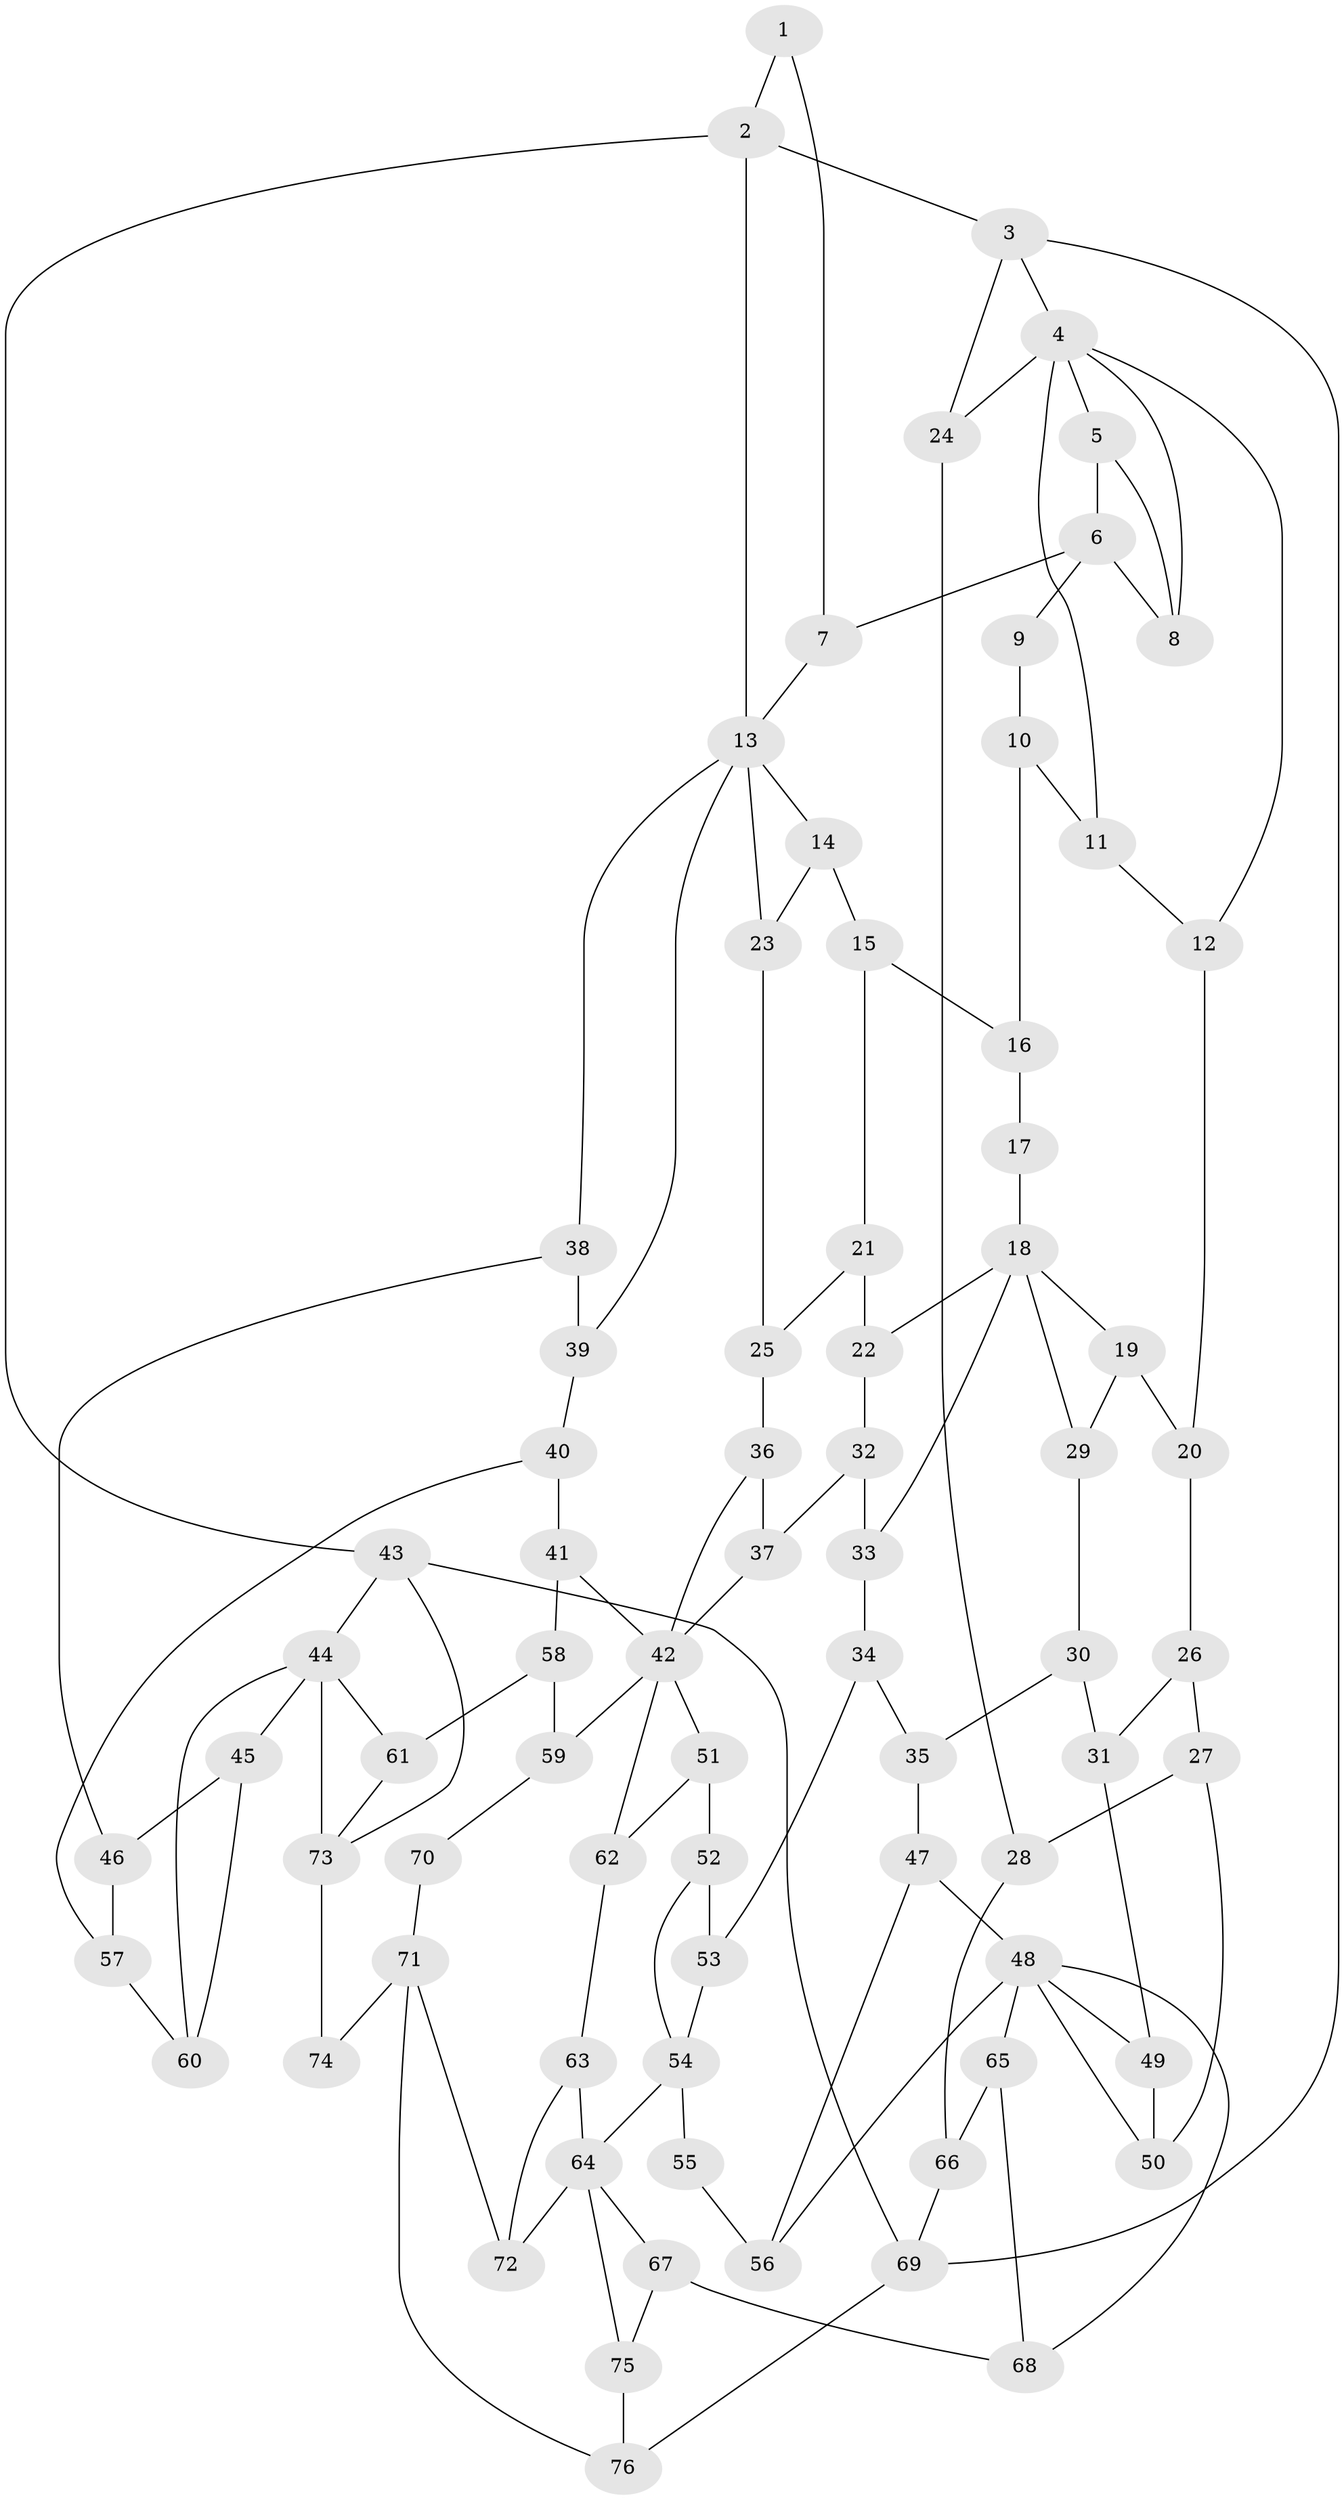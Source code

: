 // original degree distribution, {3: 0.018518518518518517, 5: 0.48148148148148145, 6: 0.24074074074074073, 4: 0.25925925925925924}
// Generated by graph-tools (version 1.1) at 2025/54/03/04/25 22:54:26]
// undirected, 76 vertices, 124 edges
graph export_dot {
  node [color=gray90,style=filled];
  1;
  2;
  3;
  4;
  5;
  6;
  7;
  8;
  9;
  10;
  11;
  12;
  13;
  14;
  15;
  16;
  17;
  18;
  19;
  20;
  21;
  22;
  23;
  24;
  25;
  26;
  27;
  28;
  29;
  30;
  31;
  32;
  33;
  34;
  35;
  36;
  37;
  38;
  39;
  40;
  41;
  42;
  43;
  44;
  45;
  46;
  47;
  48;
  49;
  50;
  51;
  52;
  53;
  54;
  55;
  56;
  57;
  58;
  59;
  60;
  61;
  62;
  63;
  64;
  65;
  66;
  67;
  68;
  69;
  70;
  71;
  72;
  73;
  74;
  75;
  76;
  1 -- 2 [weight=1.0];
  1 -- 7 [weight=1.0];
  2 -- 3 [weight=1.0];
  2 -- 13 [weight=1.0];
  2 -- 43 [weight=1.0];
  3 -- 4 [weight=1.0];
  3 -- 24 [weight=1.0];
  3 -- 69 [weight=1.0];
  4 -- 5 [weight=1.0];
  4 -- 8 [weight=1.0];
  4 -- 11 [weight=1.0];
  4 -- 12 [weight=1.0];
  4 -- 24 [weight=1.0];
  5 -- 6 [weight=1.0];
  5 -- 8 [weight=1.0];
  6 -- 7 [weight=1.0];
  6 -- 8 [weight=1.0];
  6 -- 9 [weight=2.0];
  7 -- 13 [weight=1.0];
  9 -- 10 [weight=1.0];
  10 -- 11 [weight=1.0];
  10 -- 16 [weight=1.0];
  11 -- 12 [weight=1.0];
  12 -- 20 [weight=1.0];
  13 -- 14 [weight=1.0];
  13 -- 23 [weight=1.0];
  13 -- 38 [weight=1.0];
  13 -- 39 [weight=1.0];
  14 -- 15 [weight=1.0];
  14 -- 23 [weight=1.0];
  15 -- 16 [weight=1.0];
  15 -- 21 [weight=1.0];
  16 -- 17 [weight=1.0];
  17 -- 18 [weight=2.0];
  18 -- 19 [weight=1.0];
  18 -- 22 [weight=1.0];
  18 -- 29 [weight=1.0];
  18 -- 33 [weight=1.0];
  19 -- 20 [weight=1.0];
  19 -- 29 [weight=1.0];
  20 -- 26 [weight=1.0];
  21 -- 22 [weight=1.0];
  21 -- 25 [weight=1.0];
  22 -- 32 [weight=1.0];
  23 -- 25 [weight=1.0];
  24 -- 28 [weight=1.0];
  25 -- 36 [weight=1.0];
  26 -- 27 [weight=1.0];
  26 -- 31 [weight=1.0];
  27 -- 28 [weight=1.0];
  27 -- 50 [weight=1.0];
  28 -- 66 [weight=1.0];
  29 -- 30 [weight=1.0];
  30 -- 31 [weight=1.0];
  30 -- 35 [weight=1.0];
  31 -- 49 [weight=1.0];
  32 -- 33 [weight=1.0];
  32 -- 37 [weight=1.0];
  33 -- 34 [weight=1.0];
  34 -- 35 [weight=1.0];
  34 -- 53 [weight=1.0];
  35 -- 47 [weight=1.0];
  36 -- 37 [weight=1.0];
  36 -- 42 [weight=1.0];
  37 -- 42 [weight=1.0];
  38 -- 39 [weight=1.0];
  38 -- 46 [weight=1.0];
  39 -- 40 [weight=1.0];
  40 -- 41 [weight=1.0];
  40 -- 57 [weight=1.0];
  41 -- 42 [weight=1.0];
  41 -- 58 [weight=1.0];
  42 -- 51 [weight=1.0];
  42 -- 59 [weight=1.0];
  42 -- 62 [weight=1.0];
  43 -- 44 [weight=1.0];
  43 -- 69 [weight=1.0];
  43 -- 73 [weight=1.0];
  44 -- 45 [weight=1.0];
  44 -- 60 [weight=1.0];
  44 -- 61 [weight=1.0];
  44 -- 73 [weight=2.0];
  45 -- 46 [weight=1.0];
  45 -- 60 [weight=1.0];
  46 -- 57 [weight=1.0];
  47 -- 48 [weight=1.0];
  47 -- 56 [weight=1.0];
  48 -- 49 [weight=1.0];
  48 -- 50 [weight=1.0];
  48 -- 56 [weight=1.0];
  48 -- 65 [weight=1.0];
  48 -- 68 [weight=1.0];
  49 -- 50 [weight=1.0];
  51 -- 52 [weight=1.0];
  51 -- 62 [weight=1.0];
  52 -- 53 [weight=1.0];
  52 -- 54 [weight=1.0];
  53 -- 54 [weight=1.0];
  54 -- 55 [weight=2.0];
  54 -- 64 [weight=2.0];
  55 -- 56 [weight=1.0];
  57 -- 60 [weight=1.0];
  58 -- 59 [weight=1.0];
  58 -- 61 [weight=1.0];
  59 -- 70 [weight=1.0];
  61 -- 73 [weight=1.0];
  62 -- 63 [weight=1.0];
  63 -- 64 [weight=1.0];
  63 -- 72 [weight=1.0];
  64 -- 67 [weight=1.0];
  64 -- 72 [weight=1.0];
  64 -- 75 [weight=1.0];
  65 -- 66 [weight=1.0];
  65 -- 68 [weight=1.0];
  66 -- 69 [weight=1.0];
  67 -- 68 [weight=1.0];
  67 -- 75 [weight=1.0];
  69 -- 76 [weight=1.0];
  70 -- 71 [weight=2.0];
  71 -- 72 [weight=1.0];
  71 -- 74 [weight=2.0];
  71 -- 76 [weight=1.0];
  73 -- 74 [weight=2.0];
  75 -- 76 [weight=1.0];
}
